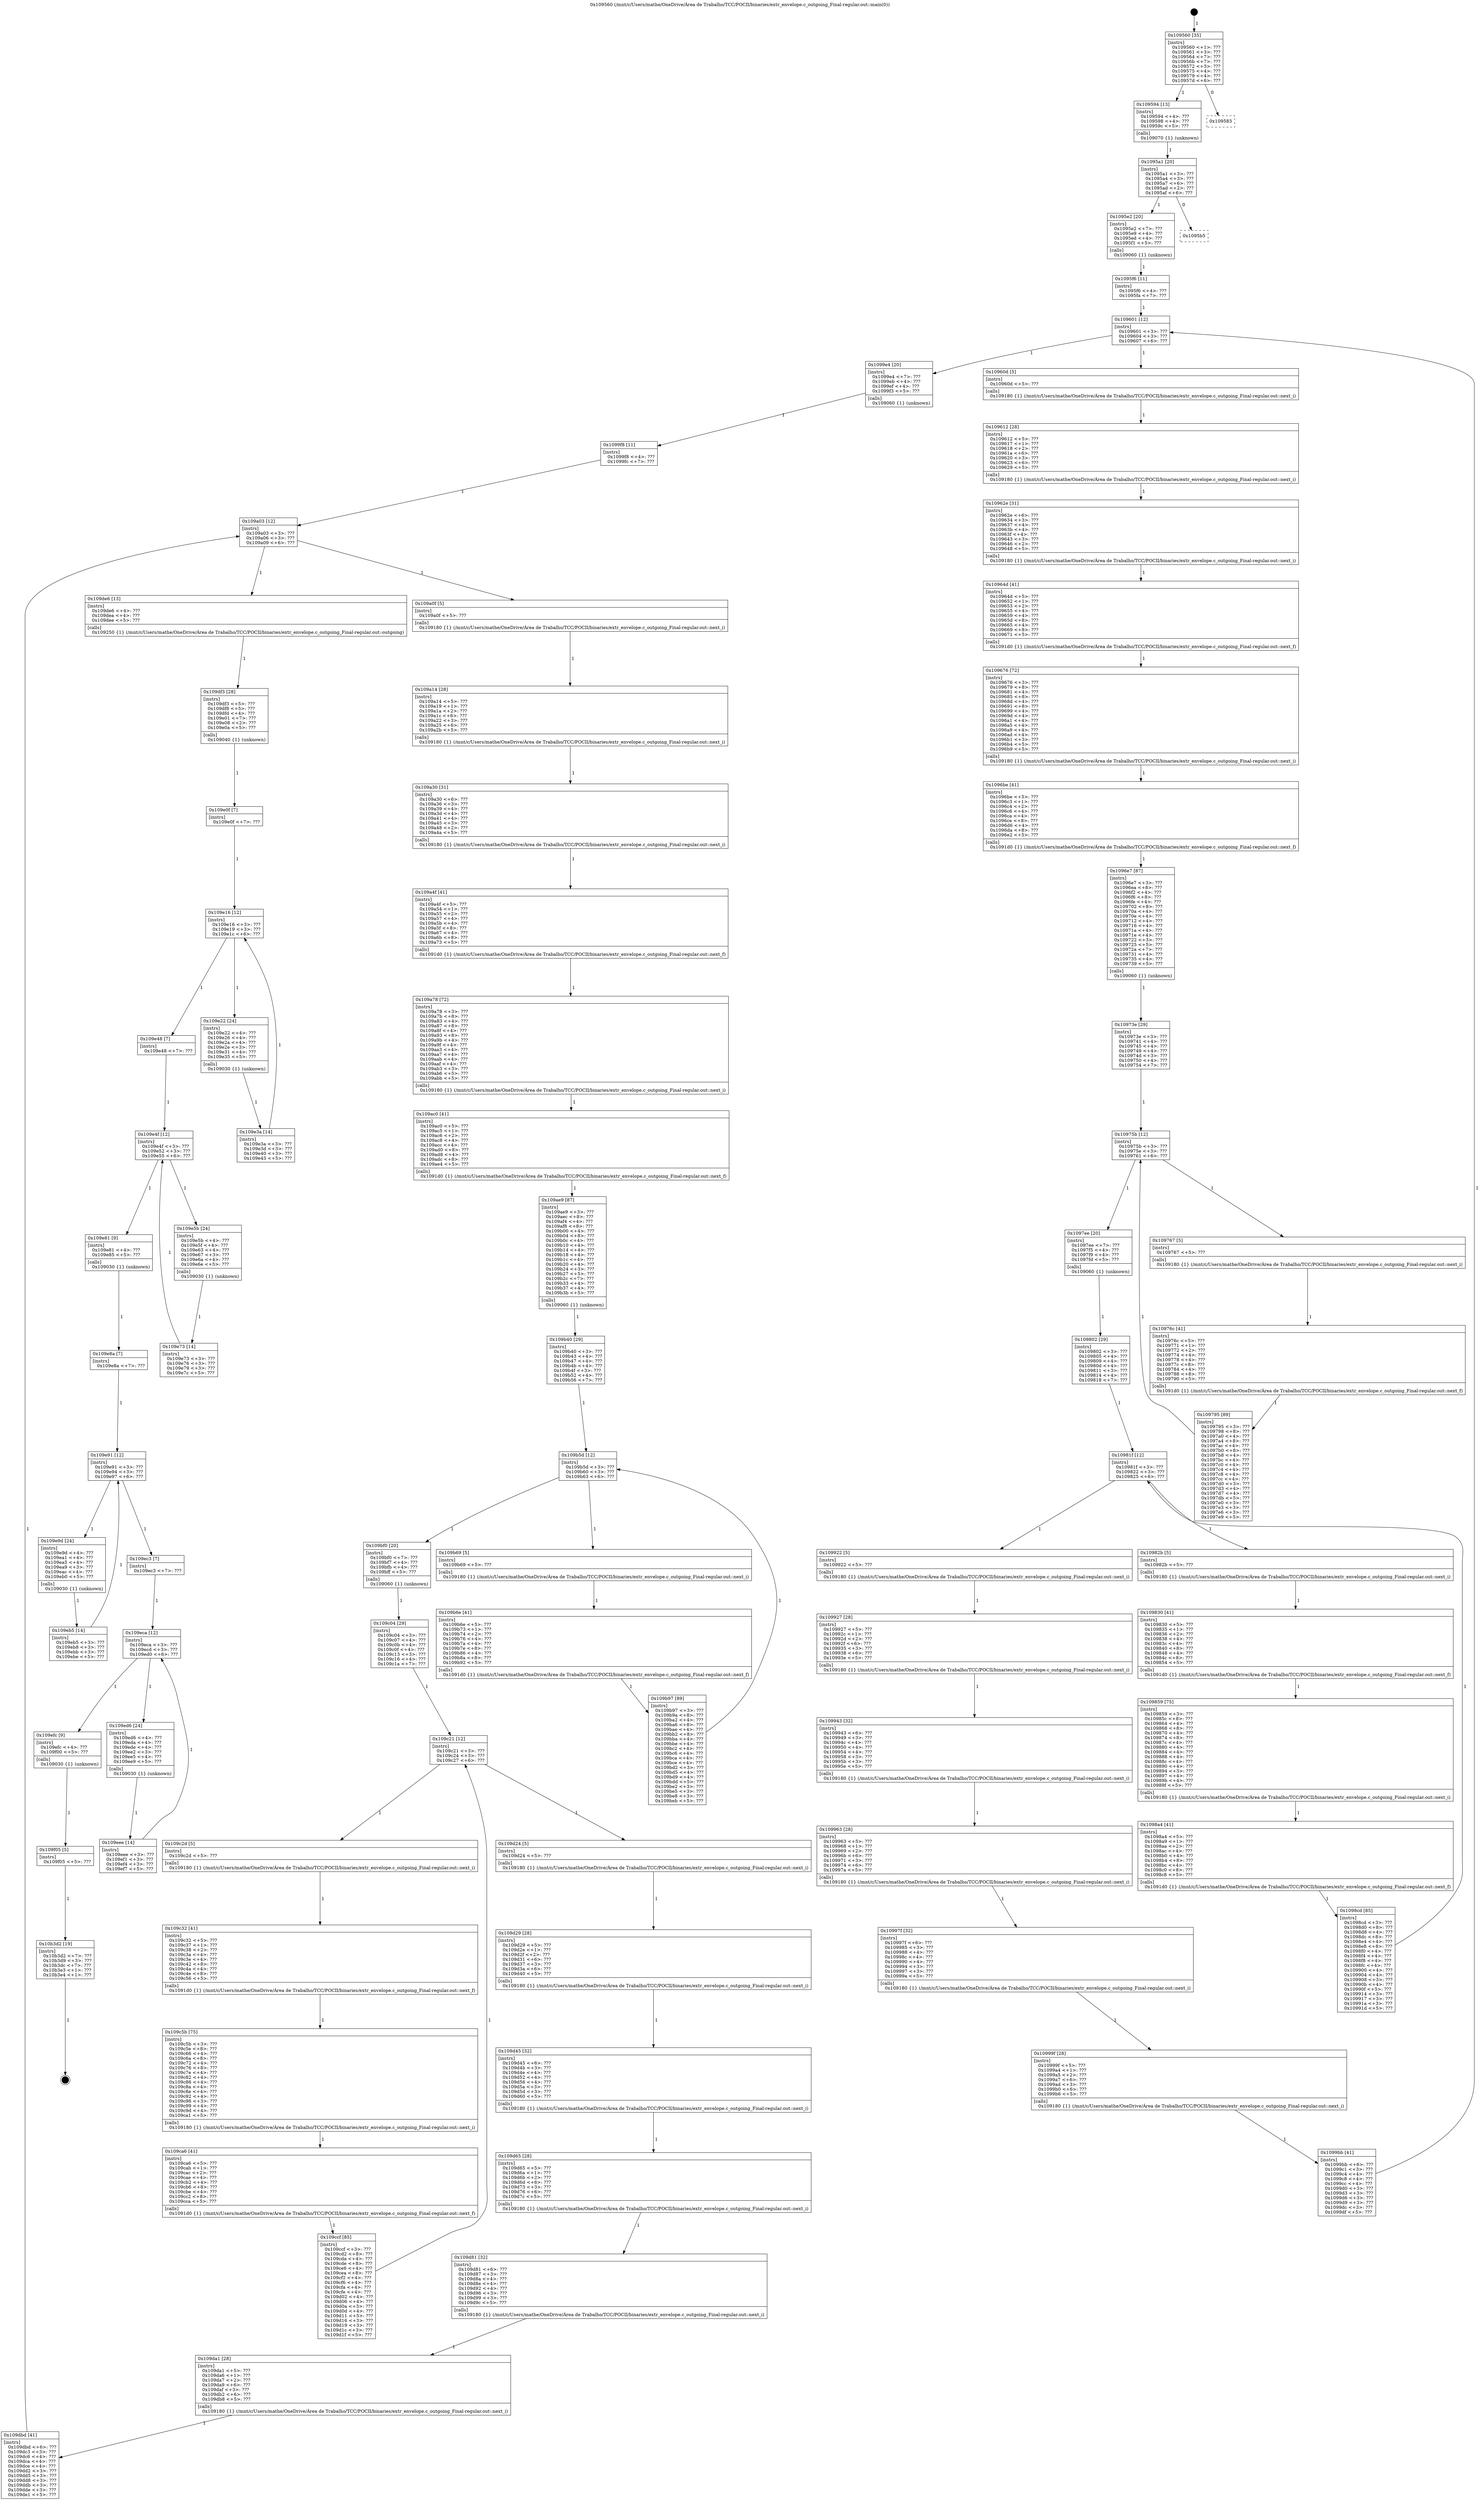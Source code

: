 digraph "0x109560" {
  label = "0x109560 (/mnt/c/Users/mathe/OneDrive/Área de Trabalho/TCC/POCII/binaries/extr_envelope.c_outgoing_Final-regular.out::main(0))"
  labelloc = "t"
  node[shape=record]

  Entry [label="",width=0.3,height=0.3,shape=circle,fillcolor=black,style=filled]
  "0x109560" [label="{
     0x109560 [35]\l
     | [instrs]\l
     &nbsp;&nbsp;0x109560 \<+1\>: ???\l
     &nbsp;&nbsp;0x109561 \<+3\>: ???\l
     &nbsp;&nbsp;0x109564 \<+7\>: ???\l
     &nbsp;&nbsp;0x10956b \<+7\>: ???\l
     &nbsp;&nbsp;0x109572 \<+3\>: ???\l
     &nbsp;&nbsp;0x109575 \<+4\>: ???\l
     &nbsp;&nbsp;0x109579 \<+4\>: ???\l
     &nbsp;&nbsp;0x10957d \<+6\>: ???\l
  }"]
  "0x109594" [label="{
     0x109594 [13]\l
     | [instrs]\l
     &nbsp;&nbsp;0x109594 \<+4\>: ???\l
     &nbsp;&nbsp;0x109598 \<+4\>: ???\l
     &nbsp;&nbsp;0x10959c \<+5\>: ???\l
     | [calls]\l
     &nbsp;&nbsp;0x109070 \{1\} (unknown)\l
  }"]
  "0x109583" [label="{
     0x109583\l
  }", style=dashed]
  "0x1095a1" [label="{
     0x1095a1 [20]\l
     | [instrs]\l
     &nbsp;&nbsp;0x1095a1 \<+3\>: ???\l
     &nbsp;&nbsp;0x1095a4 \<+3\>: ???\l
     &nbsp;&nbsp;0x1095a7 \<+6\>: ???\l
     &nbsp;&nbsp;0x1095ad \<+2\>: ???\l
     &nbsp;&nbsp;0x1095af \<+6\>: ???\l
  }"]
  "0x1095e2" [label="{
     0x1095e2 [20]\l
     | [instrs]\l
     &nbsp;&nbsp;0x1095e2 \<+7\>: ???\l
     &nbsp;&nbsp;0x1095e9 \<+4\>: ???\l
     &nbsp;&nbsp;0x1095ed \<+4\>: ???\l
     &nbsp;&nbsp;0x1095f1 \<+5\>: ???\l
     | [calls]\l
     &nbsp;&nbsp;0x109060 \{1\} (unknown)\l
  }"]
  "0x1095b5" [label="{
     0x1095b5\l
  }", style=dashed]
  "0x109601" [label="{
     0x109601 [12]\l
     | [instrs]\l
     &nbsp;&nbsp;0x109601 \<+3\>: ???\l
     &nbsp;&nbsp;0x109604 \<+3\>: ???\l
     &nbsp;&nbsp;0x109607 \<+6\>: ???\l
  }"]
  "0x1099e4" [label="{
     0x1099e4 [20]\l
     | [instrs]\l
     &nbsp;&nbsp;0x1099e4 \<+7\>: ???\l
     &nbsp;&nbsp;0x1099eb \<+4\>: ???\l
     &nbsp;&nbsp;0x1099ef \<+4\>: ???\l
     &nbsp;&nbsp;0x1099f3 \<+5\>: ???\l
     | [calls]\l
     &nbsp;&nbsp;0x109060 \{1\} (unknown)\l
  }"]
  "0x10960d" [label="{
     0x10960d [5]\l
     | [instrs]\l
     &nbsp;&nbsp;0x10960d \<+5\>: ???\l
     | [calls]\l
     &nbsp;&nbsp;0x109180 \{1\} (/mnt/c/Users/mathe/OneDrive/Área de Trabalho/TCC/POCII/binaries/extr_envelope.c_outgoing_Final-regular.out::next_i)\l
  }"]
  "0x109612" [label="{
     0x109612 [28]\l
     | [instrs]\l
     &nbsp;&nbsp;0x109612 \<+5\>: ???\l
     &nbsp;&nbsp;0x109617 \<+1\>: ???\l
     &nbsp;&nbsp;0x109618 \<+2\>: ???\l
     &nbsp;&nbsp;0x10961a \<+6\>: ???\l
     &nbsp;&nbsp;0x109620 \<+3\>: ???\l
     &nbsp;&nbsp;0x109623 \<+6\>: ???\l
     &nbsp;&nbsp;0x109629 \<+5\>: ???\l
     | [calls]\l
     &nbsp;&nbsp;0x109180 \{1\} (/mnt/c/Users/mathe/OneDrive/Área de Trabalho/TCC/POCII/binaries/extr_envelope.c_outgoing_Final-regular.out::next_i)\l
  }"]
  "0x10962e" [label="{
     0x10962e [31]\l
     | [instrs]\l
     &nbsp;&nbsp;0x10962e \<+6\>: ???\l
     &nbsp;&nbsp;0x109634 \<+3\>: ???\l
     &nbsp;&nbsp;0x109637 \<+4\>: ???\l
     &nbsp;&nbsp;0x10963b \<+4\>: ???\l
     &nbsp;&nbsp;0x10963f \<+4\>: ???\l
     &nbsp;&nbsp;0x109643 \<+3\>: ???\l
     &nbsp;&nbsp;0x109646 \<+2\>: ???\l
     &nbsp;&nbsp;0x109648 \<+5\>: ???\l
     | [calls]\l
     &nbsp;&nbsp;0x109180 \{1\} (/mnt/c/Users/mathe/OneDrive/Área de Trabalho/TCC/POCII/binaries/extr_envelope.c_outgoing_Final-regular.out::next_i)\l
  }"]
  "0x10964d" [label="{
     0x10964d [41]\l
     | [instrs]\l
     &nbsp;&nbsp;0x10964d \<+5\>: ???\l
     &nbsp;&nbsp;0x109652 \<+1\>: ???\l
     &nbsp;&nbsp;0x109653 \<+2\>: ???\l
     &nbsp;&nbsp;0x109655 \<+4\>: ???\l
     &nbsp;&nbsp;0x109659 \<+4\>: ???\l
     &nbsp;&nbsp;0x10965d \<+8\>: ???\l
     &nbsp;&nbsp;0x109665 \<+4\>: ???\l
     &nbsp;&nbsp;0x109669 \<+8\>: ???\l
     &nbsp;&nbsp;0x109671 \<+5\>: ???\l
     | [calls]\l
     &nbsp;&nbsp;0x1091d0 \{1\} (/mnt/c/Users/mathe/OneDrive/Área de Trabalho/TCC/POCII/binaries/extr_envelope.c_outgoing_Final-regular.out::next_f)\l
  }"]
  "0x109676" [label="{
     0x109676 [72]\l
     | [instrs]\l
     &nbsp;&nbsp;0x109676 \<+3\>: ???\l
     &nbsp;&nbsp;0x109679 \<+8\>: ???\l
     &nbsp;&nbsp;0x109681 \<+4\>: ???\l
     &nbsp;&nbsp;0x109685 \<+8\>: ???\l
     &nbsp;&nbsp;0x10968d \<+4\>: ???\l
     &nbsp;&nbsp;0x109691 \<+8\>: ???\l
     &nbsp;&nbsp;0x109699 \<+4\>: ???\l
     &nbsp;&nbsp;0x10969d \<+4\>: ???\l
     &nbsp;&nbsp;0x1096a1 \<+4\>: ???\l
     &nbsp;&nbsp;0x1096a5 \<+4\>: ???\l
     &nbsp;&nbsp;0x1096a9 \<+4\>: ???\l
     &nbsp;&nbsp;0x1096ad \<+4\>: ???\l
     &nbsp;&nbsp;0x1096b1 \<+3\>: ???\l
     &nbsp;&nbsp;0x1096b4 \<+5\>: ???\l
     &nbsp;&nbsp;0x1096b9 \<+5\>: ???\l
     | [calls]\l
     &nbsp;&nbsp;0x109180 \{1\} (/mnt/c/Users/mathe/OneDrive/Área de Trabalho/TCC/POCII/binaries/extr_envelope.c_outgoing_Final-regular.out::next_i)\l
  }"]
  "0x1096be" [label="{
     0x1096be [41]\l
     | [instrs]\l
     &nbsp;&nbsp;0x1096be \<+5\>: ???\l
     &nbsp;&nbsp;0x1096c3 \<+1\>: ???\l
     &nbsp;&nbsp;0x1096c4 \<+2\>: ???\l
     &nbsp;&nbsp;0x1096c6 \<+4\>: ???\l
     &nbsp;&nbsp;0x1096ca \<+4\>: ???\l
     &nbsp;&nbsp;0x1096ce \<+8\>: ???\l
     &nbsp;&nbsp;0x1096d6 \<+4\>: ???\l
     &nbsp;&nbsp;0x1096da \<+8\>: ???\l
     &nbsp;&nbsp;0x1096e2 \<+5\>: ???\l
     | [calls]\l
     &nbsp;&nbsp;0x1091d0 \{1\} (/mnt/c/Users/mathe/OneDrive/Área de Trabalho/TCC/POCII/binaries/extr_envelope.c_outgoing_Final-regular.out::next_f)\l
  }"]
  "0x1096e7" [label="{
     0x1096e7 [87]\l
     | [instrs]\l
     &nbsp;&nbsp;0x1096e7 \<+3\>: ???\l
     &nbsp;&nbsp;0x1096ea \<+8\>: ???\l
     &nbsp;&nbsp;0x1096f2 \<+4\>: ???\l
     &nbsp;&nbsp;0x1096f6 \<+8\>: ???\l
     &nbsp;&nbsp;0x1096fe \<+4\>: ???\l
     &nbsp;&nbsp;0x109702 \<+8\>: ???\l
     &nbsp;&nbsp;0x10970a \<+4\>: ???\l
     &nbsp;&nbsp;0x10970e \<+4\>: ???\l
     &nbsp;&nbsp;0x109712 \<+4\>: ???\l
     &nbsp;&nbsp;0x109716 \<+4\>: ???\l
     &nbsp;&nbsp;0x10971a \<+4\>: ???\l
     &nbsp;&nbsp;0x10971e \<+4\>: ???\l
     &nbsp;&nbsp;0x109722 \<+3\>: ???\l
     &nbsp;&nbsp;0x109725 \<+5\>: ???\l
     &nbsp;&nbsp;0x10972a \<+7\>: ???\l
     &nbsp;&nbsp;0x109731 \<+4\>: ???\l
     &nbsp;&nbsp;0x109735 \<+4\>: ???\l
     &nbsp;&nbsp;0x109739 \<+5\>: ???\l
     | [calls]\l
     &nbsp;&nbsp;0x109060 \{1\} (unknown)\l
  }"]
  "0x10975b" [label="{
     0x10975b [12]\l
     | [instrs]\l
     &nbsp;&nbsp;0x10975b \<+3\>: ???\l
     &nbsp;&nbsp;0x10975e \<+3\>: ???\l
     &nbsp;&nbsp;0x109761 \<+6\>: ???\l
  }"]
  "0x1097ee" [label="{
     0x1097ee [20]\l
     | [instrs]\l
     &nbsp;&nbsp;0x1097ee \<+7\>: ???\l
     &nbsp;&nbsp;0x1097f5 \<+4\>: ???\l
     &nbsp;&nbsp;0x1097f9 \<+4\>: ???\l
     &nbsp;&nbsp;0x1097fd \<+5\>: ???\l
     | [calls]\l
     &nbsp;&nbsp;0x109060 \{1\} (unknown)\l
  }"]
  "0x109767" [label="{
     0x109767 [5]\l
     | [instrs]\l
     &nbsp;&nbsp;0x109767 \<+5\>: ???\l
     | [calls]\l
     &nbsp;&nbsp;0x109180 \{1\} (/mnt/c/Users/mathe/OneDrive/Área de Trabalho/TCC/POCII/binaries/extr_envelope.c_outgoing_Final-regular.out::next_i)\l
  }"]
  "0x10976c" [label="{
     0x10976c [41]\l
     | [instrs]\l
     &nbsp;&nbsp;0x10976c \<+5\>: ???\l
     &nbsp;&nbsp;0x109771 \<+1\>: ???\l
     &nbsp;&nbsp;0x109772 \<+2\>: ???\l
     &nbsp;&nbsp;0x109774 \<+4\>: ???\l
     &nbsp;&nbsp;0x109778 \<+4\>: ???\l
     &nbsp;&nbsp;0x10977c \<+8\>: ???\l
     &nbsp;&nbsp;0x109784 \<+4\>: ???\l
     &nbsp;&nbsp;0x109788 \<+8\>: ???\l
     &nbsp;&nbsp;0x109790 \<+5\>: ???\l
     | [calls]\l
     &nbsp;&nbsp;0x1091d0 \{1\} (/mnt/c/Users/mathe/OneDrive/Área de Trabalho/TCC/POCII/binaries/extr_envelope.c_outgoing_Final-regular.out::next_f)\l
  }"]
  "0x109795" [label="{
     0x109795 [89]\l
     | [instrs]\l
     &nbsp;&nbsp;0x109795 \<+3\>: ???\l
     &nbsp;&nbsp;0x109798 \<+8\>: ???\l
     &nbsp;&nbsp;0x1097a0 \<+4\>: ???\l
     &nbsp;&nbsp;0x1097a4 \<+8\>: ???\l
     &nbsp;&nbsp;0x1097ac \<+4\>: ???\l
     &nbsp;&nbsp;0x1097b0 \<+8\>: ???\l
     &nbsp;&nbsp;0x1097b8 \<+4\>: ???\l
     &nbsp;&nbsp;0x1097bc \<+4\>: ???\l
     &nbsp;&nbsp;0x1097c0 \<+4\>: ???\l
     &nbsp;&nbsp;0x1097c4 \<+4\>: ???\l
     &nbsp;&nbsp;0x1097c8 \<+4\>: ???\l
     &nbsp;&nbsp;0x1097cc \<+4\>: ???\l
     &nbsp;&nbsp;0x1097d0 \<+3\>: ???\l
     &nbsp;&nbsp;0x1097d3 \<+4\>: ???\l
     &nbsp;&nbsp;0x1097d7 \<+4\>: ???\l
     &nbsp;&nbsp;0x1097db \<+5\>: ???\l
     &nbsp;&nbsp;0x1097e0 \<+3\>: ???\l
     &nbsp;&nbsp;0x1097e3 \<+3\>: ???\l
     &nbsp;&nbsp;0x1097e6 \<+3\>: ???\l
     &nbsp;&nbsp;0x1097e9 \<+5\>: ???\l
  }"]
  "0x10973e" [label="{
     0x10973e [29]\l
     | [instrs]\l
     &nbsp;&nbsp;0x10973e \<+3\>: ???\l
     &nbsp;&nbsp;0x109741 \<+4\>: ???\l
     &nbsp;&nbsp;0x109745 \<+4\>: ???\l
     &nbsp;&nbsp;0x109749 \<+4\>: ???\l
     &nbsp;&nbsp;0x10974d \<+3\>: ???\l
     &nbsp;&nbsp;0x109750 \<+4\>: ???\l
     &nbsp;&nbsp;0x109754 \<+7\>: ???\l
  }"]
  "0x10981f" [label="{
     0x10981f [12]\l
     | [instrs]\l
     &nbsp;&nbsp;0x10981f \<+3\>: ???\l
     &nbsp;&nbsp;0x109822 \<+3\>: ???\l
     &nbsp;&nbsp;0x109825 \<+6\>: ???\l
  }"]
  "0x109922" [label="{
     0x109922 [5]\l
     | [instrs]\l
     &nbsp;&nbsp;0x109922 \<+5\>: ???\l
     | [calls]\l
     &nbsp;&nbsp;0x109180 \{1\} (/mnt/c/Users/mathe/OneDrive/Área de Trabalho/TCC/POCII/binaries/extr_envelope.c_outgoing_Final-regular.out::next_i)\l
  }"]
  "0x10982b" [label="{
     0x10982b [5]\l
     | [instrs]\l
     &nbsp;&nbsp;0x10982b \<+5\>: ???\l
     | [calls]\l
     &nbsp;&nbsp;0x109180 \{1\} (/mnt/c/Users/mathe/OneDrive/Área de Trabalho/TCC/POCII/binaries/extr_envelope.c_outgoing_Final-regular.out::next_i)\l
  }"]
  "0x109830" [label="{
     0x109830 [41]\l
     | [instrs]\l
     &nbsp;&nbsp;0x109830 \<+5\>: ???\l
     &nbsp;&nbsp;0x109835 \<+1\>: ???\l
     &nbsp;&nbsp;0x109836 \<+2\>: ???\l
     &nbsp;&nbsp;0x109838 \<+4\>: ???\l
     &nbsp;&nbsp;0x10983c \<+4\>: ???\l
     &nbsp;&nbsp;0x109840 \<+8\>: ???\l
     &nbsp;&nbsp;0x109848 \<+4\>: ???\l
     &nbsp;&nbsp;0x10984c \<+8\>: ???\l
     &nbsp;&nbsp;0x109854 \<+5\>: ???\l
     | [calls]\l
     &nbsp;&nbsp;0x1091d0 \{1\} (/mnt/c/Users/mathe/OneDrive/Área de Trabalho/TCC/POCII/binaries/extr_envelope.c_outgoing_Final-regular.out::next_f)\l
  }"]
  "0x109859" [label="{
     0x109859 [75]\l
     | [instrs]\l
     &nbsp;&nbsp;0x109859 \<+3\>: ???\l
     &nbsp;&nbsp;0x10985c \<+8\>: ???\l
     &nbsp;&nbsp;0x109864 \<+4\>: ???\l
     &nbsp;&nbsp;0x109868 \<+8\>: ???\l
     &nbsp;&nbsp;0x109870 \<+4\>: ???\l
     &nbsp;&nbsp;0x109874 \<+8\>: ???\l
     &nbsp;&nbsp;0x10987c \<+4\>: ???\l
     &nbsp;&nbsp;0x109880 \<+4\>: ???\l
     &nbsp;&nbsp;0x109884 \<+4\>: ???\l
     &nbsp;&nbsp;0x109888 \<+4\>: ???\l
     &nbsp;&nbsp;0x10988c \<+4\>: ???\l
     &nbsp;&nbsp;0x109890 \<+4\>: ???\l
     &nbsp;&nbsp;0x109894 \<+3\>: ???\l
     &nbsp;&nbsp;0x109897 \<+4\>: ???\l
     &nbsp;&nbsp;0x10989b \<+4\>: ???\l
     &nbsp;&nbsp;0x10989f \<+5\>: ???\l
     | [calls]\l
     &nbsp;&nbsp;0x109180 \{1\} (/mnt/c/Users/mathe/OneDrive/Área de Trabalho/TCC/POCII/binaries/extr_envelope.c_outgoing_Final-regular.out::next_i)\l
  }"]
  "0x1098a4" [label="{
     0x1098a4 [41]\l
     | [instrs]\l
     &nbsp;&nbsp;0x1098a4 \<+5\>: ???\l
     &nbsp;&nbsp;0x1098a9 \<+1\>: ???\l
     &nbsp;&nbsp;0x1098aa \<+2\>: ???\l
     &nbsp;&nbsp;0x1098ac \<+4\>: ???\l
     &nbsp;&nbsp;0x1098b0 \<+4\>: ???\l
     &nbsp;&nbsp;0x1098b4 \<+8\>: ???\l
     &nbsp;&nbsp;0x1098bc \<+4\>: ???\l
     &nbsp;&nbsp;0x1098c0 \<+8\>: ???\l
     &nbsp;&nbsp;0x1098c8 \<+5\>: ???\l
     | [calls]\l
     &nbsp;&nbsp;0x1091d0 \{1\} (/mnt/c/Users/mathe/OneDrive/Área de Trabalho/TCC/POCII/binaries/extr_envelope.c_outgoing_Final-regular.out::next_f)\l
  }"]
  "0x1098cd" [label="{
     0x1098cd [85]\l
     | [instrs]\l
     &nbsp;&nbsp;0x1098cd \<+3\>: ???\l
     &nbsp;&nbsp;0x1098d0 \<+8\>: ???\l
     &nbsp;&nbsp;0x1098d8 \<+4\>: ???\l
     &nbsp;&nbsp;0x1098dc \<+8\>: ???\l
     &nbsp;&nbsp;0x1098e4 \<+4\>: ???\l
     &nbsp;&nbsp;0x1098e8 \<+8\>: ???\l
     &nbsp;&nbsp;0x1098f0 \<+4\>: ???\l
     &nbsp;&nbsp;0x1098f4 \<+4\>: ???\l
     &nbsp;&nbsp;0x1098f8 \<+4\>: ???\l
     &nbsp;&nbsp;0x1098fc \<+4\>: ???\l
     &nbsp;&nbsp;0x109900 \<+4\>: ???\l
     &nbsp;&nbsp;0x109904 \<+4\>: ???\l
     &nbsp;&nbsp;0x109908 \<+3\>: ???\l
     &nbsp;&nbsp;0x10990b \<+4\>: ???\l
     &nbsp;&nbsp;0x10990f \<+5\>: ???\l
     &nbsp;&nbsp;0x109914 \<+3\>: ???\l
     &nbsp;&nbsp;0x109917 \<+3\>: ???\l
     &nbsp;&nbsp;0x10991a \<+3\>: ???\l
     &nbsp;&nbsp;0x10991d \<+5\>: ???\l
  }"]
  "0x109802" [label="{
     0x109802 [29]\l
     | [instrs]\l
     &nbsp;&nbsp;0x109802 \<+3\>: ???\l
     &nbsp;&nbsp;0x109805 \<+4\>: ???\l
     &nbsp;&nbsp;0x109809 \<+4\>: ???\l
     &nbsp;&nbsp;0x10980d \<+4\>: ???\l
     &nbsp;&nbsp;0x109811 \<+3\>: ???\l
     &nbsp;&nbsp;0x109814 \<+4\>: ???\l
     &nbsp;&nbsp;0x109818 \<+7\>: ???\l
  }"]
  "0x109927" [label="{
     0x109927 [28]\l
     | [instrs]\l
     &nbsp;&nbsp;0x109927 \<+5\>: ???\l
     &nbsp;&nbsp;0x10992c \<+1\>: ???\l
     &nbsp;&nbsp;0x10992d \<+2\>: ???\l
     &nbsp;&nbsp;0x10992f \<+6\>: ???\l
     &nbsp;&nbsp;0x109935 \<+3\>: ???\l
     &nbsp;&nbsp;0x109938 \<+6\>: ???\l
     &nbsp;&nbsp;0x10993e \<+5\>: ???\l
     | [calls]\l
     &nbsp;&nbsp;0x109180 \{1\} (/mnt/c/Users/mathe/OneDrive/Área de Trabalho/TCC/POCII/binaries/extr_envelope.c_outgoing_Final-regular.out::next_i)\l
  }"]
  "0x109943" [label="{
     0x109943 [32]\l
     | [instrs]\l
     &nbsp;&nbsp;0x109943 \<+6\>: ???\l
     &nbsp;&nbsp;0x109949 \<+3\>: ???\l
     &nbsp;&nbsp;0x10994c \<+4\>: ???\l
     &nbsp;&nbsp;0x109950 \<+4\>: ???\l
     &nbsp;&nbsp;0x109954 \<+4\>: ???\l
     &nbsp;&nbsp;0x109958 \<+3\>: ???\l
     &nbsp;&nbsp;0x10995b \<+3\>: ???\l
     &nbsp;&nbsp;0x10995e \<+5\>: ???\l
     | [calls]\l
     &nbsp;&nbsp;0x109180 \{1\} (/mnt/c/Users/mathe/OneDrive/Área de Trabalho/TCC/POCII/binaries/extr_envelope.c_outgoing_Final-regular.out::next_i)\l
  }"]
  "0x109963" [label="{
     0x109963 [28]\l
     | [instrs]\l
     &nbsp;&nbsp;0x109963 \<+5\>: ???\l
     &nbsp;&nbsp;0x109968 \<+1\>: ???\l
     &nbsp;&nbsp;0x109969 \<+2\>: ???\l
     &nbsp;&nbsp;0x10996b \<+6\>: ???\l
     &nbsp;&nbsp;0x109971 \<+3\>: ???\l
     &nbsp;&nbsp;0x109974 \<+6\>: ???\l
     &nbsp;&nbsp;0x10997a \<+5\>: ???\l
     | [calls]\l
     &nbsp;&nbsp;0x109180 \{1\} (/mnt/c/Users/mathe/OneDrive/Área de Trabalho/TCC/POCII/binaries/extr_envelope.c_outgoing_Final-regular.out::next_i)\l
  }"]
  "0x10997f" [label="{
     0x10997f [32]\l
     | [instrs]\l
     &nbsp;&nbsp;0x10997f \<+6\>: ???\l
     &nbsp;&nbsp;0x109985 \<+3\>: ???\l
     &nbsp;&nbsp;0x109988 \<+4\>: ???\l
     &nbsp;&nbsp;0x10998c \<+4\>: ???\l
     &nbsp;&nbsp;0x109990 \<+4\>: ???\l
     &nbsp;&nbsp;0x109994 \<+3\>: ???\l
     &nbsp;&nbsp;0x109997 \<+3\>: ???\l
     &nbsp;&nbsp;0x10999a \<+5\>: ???\l
     | [calls]\l
     &nbsp;&nbsp;0x109180 \{1\} (/mnt/c/Users/mathe/OneDrive/Área de Trabalho/TCC/POCII/binaries/extr_envelope.c_outgoing_Final-regular.out::next_i)\l
  }"]
  "0x10999f" [label="{
     0x10999f [28]\l
     | [instrs]\l
     &nbsp;&nbsp;0x10999f \<+5\>: ???\l
     &nbsp;&nbsp;0x1099a4 \<+1\>: ???\l
     &nbsp;&nbsp;0x1099a5 \<+2\>: ???\l
     &nbsp;&nbsp;0x1099a7 \<+6\>: ???\l
     &nbsp;&nbsp;0x1099ad \<+3\>: ???\l
     &nbsp;&nbsp;0x1099b0 \<+6\>: ???\l
     &nbsp;&nbsp;0x1099b6 \<+5\>: ???\l
     | [calls]\l
     &nbsp;&nbsp;0x109180 \{1\} (/mnt/c/Users/mathe/OneDrive/Área de Trabalho/TCC/POCII/binaries/extr_envelope.c_outgoing_Final-regular.out::next_i)\l
  }"]
  "0x1099bb" [label="{
     0x1099bb [41]\l
     | [instrs]\l
     &nbsp;&nbsp;0x1099bb \<+6\>: ???\l
     &nbsp;&nbsp;0x1099c1 \<+3\>: ???\l
     &nbsp;&nbsp;0x1099c4 \<+4\>: ???\l
     &nbsp;&nbsp;0x1099c8 \<+4\>: ???\l
     &nbsp;&nbsp;0x1099cc \<+4\>: ???\l
     &nbsp;&nbsp;0x1099d0 \<+3\>: ???\l
     &nbsp;&nbsp;0x1099d3 \<+3\>: ???\l
     &nbsp;&nbsp;0x1099d6 \<+3\>: ???\l
     &nbsp;&nbsp;0x1099d9 \<+3\>: ???\l
     &nbsp;&nbsp;0x1099dc \<+3\>: ???\l
     &nbsp;&nbsp;0x1099df \<+5\>: ???\l
  }"]
  "0x1095f6" [label="{
     0x1095f6 [11]\l
     | [instrs]\l
     &nbsp;&nbsp;0x1095f6 \<+4\>: ???\l
     &nbsp;&nbsp;0x1095fa \<+7\>: ???\l
  }"]
  "0x109a03" [label="{
     0x109a03 [12]\l
     | [instrs]\l
     &nbsp;&nbsp;0x109a03 \<+3\>: ???\l
     &nbsp;&nbsp;0x109a06 \<+3\>: ???\l
     &nbsp;&nbsp;0x109a09 \<+6\>: ???\l
  }"]
  "0x109de6" [label="{
     0x109de6 [13]\l
     | [instrs]\l
     &nbsp;&nbsp;0x109de6 \<+4\>: ???\l
     &nbsp;&nbsp;0x109dea \<+4\>: ???\l
     &nbsp;&nbsp;0x109dee \<+5\>: ???\l
     | [calls]\l
     &nbsp;&nbsp;0x109250 \{1\} (/mnt/c/Users/mathe/OneDrive/Área de Trabalho/TCC/POCII/binaries/extr_envelope.c_outgoing_Final-regular.out::outgoing)\l
  }"]
  "0x109a0f" [label="{
     0x109a0f [5]\l
     | [instrs]\l
     &nbsp;&nbsp;0x109a0f \<+5\>: ???\l
     | [calls]\l
     &nbsp;&nbsp;0x109180 \{1\} (/mnt/c/Users/mathe/OneDrive/Área de Trabalho/TCC/POCII/binaries/extr_envelope.c_outgoing_Final-regular.out::next_i)\l
  }"]
  "0x109a14" [label="{
     0x109a14 [28]\l
     | [instrs]\l
     &nbsp;&nbsp;0x109a14 \<+5\>: ???\l
     &nbsp;&nbsp;0x109a19 \<+1\>: ???\l
     &nbsp;&nbsp;0x109a1a \<+2\>: ???\l
     &nbsp;&nbsp;0x109a1c \<+6\>: ???\l
     &nbsp;&nbsp;0x109a22 \<+3\>: ???\l
     &nbsp;&nbsp;0x109a25 \<+6\>: ???\l
     &nbsp;&nbsp;0x109a2b \<+5\>: ???\l
     | [calls]\l
     &nbsp;&nbsp;0x109180 \{1\} (/mnt/c/Users/mathe/OneDrive/Área de Trabalho/TCC/POCII/binaries/extr_envelope.c_outgoing_Final-regular.out::next_i)\l
  }"]
  "0x109a30" [label="{
     0x109a30 [31]\l
     | [instrs]\l
     &nbsp;&nbsp;0x109a30 \<+6\>: ???\l
     &nbsp;&nbsp;0x109a36 \<+3\>: ???\l
     &nbsp;&nbsp;0x109a39 \<+4\>: ???\l
     &nbsp;&nbsp;0x109a3d \<+4\>: ???\l
     &nbsp;&nbsp;0x109a41 \<+4\>: ???\l
     &nbsp;&nbsp;0x109a45 \<+3\>: ???\l
     &nbsp;&nbsp;0x109a48 \<+2\>: ???\l
     &nbsp;&nbsp;0x109a4a \<+5\>: ???\l
     | [calls]\l
     &nbsp;&nbsp;0x109180 \{1\} (/mnt/c/Users/mathe/OneDrive/Área de Trabalho/TCC/POCII/binaries/extr_envelope.c_outgoing_Final-regular.out::next_i)\l
  }"]
  "0x109a4f" [label="{
     0x109a4f [41]\l
     | [instrs]\l
     &nbsp;&nbsp;0x109a4f \<+5\>: ???\l
     &nbsp;&nbsp;0x109a54 \<+1\>: ???\l
     &nbsp;&nbsp;0x109a55 \<+2\>: ???\l
     &nbsp;&nbsp;0x109a57 \<+4\>: ???\l
     &nbsp;&nbsp;0x109a5b \<+4\>: ???\l
     &nbsp;&nbsp;0x109a5f \<+8\>: ???\l
     &nbsp;&nbsp;0x109a67 \<+4\>: ???\l
     &nbsp;&nbsp;0x109a6b \<+8\>: ???\l
     &nbsp;&nbsp;0x109a73 \<+5\>: ???\l
     | [calls]\l
     &nbsp;&nbsp;0x1091d0 \{1\} (/mnt/c/Users/mathe/OneDrive/Área de Trabalho/TCC/POCII/binaries/extr_envelope.c_outgoing_Final-regular.out::next_f)\l
  }"]
  "0x109a78" [label="{
     0x109a78 [72]\l
     | [instrs]\l
     &nbsp;&nbsp;0x109a78 \<+3\>: ???\l
     &nbsp;&nbsp;0x109a7b \<+8\>: ???\l
     &nbsp;&nbsp;0x109a83 \<+4\>: ???\l
     &nbsp;&nbsp;0x109a87 \<+8\>: ???\l
     &nbsp;&nbsp;0x109a8f \<+4\>: ???\l
     &nbsp;&nbsp;0x109a93 \<+8\>: ???\l
     &nbsp;&nbsp;0x109a9b \<+4\>: ???\l
     &nbsp;&nbsp;0x109a9f \<+4\>: ???\l
     &nbsp;&nbsp;0x109aa3 \<+4\>: ???\l
     &nbsp;&nbsp;0x109aa7 \<+4\>: ???\l
     &nbsp;&nbsp;0x109aab \<+4\>: ???\l
     &nbsp;&nbsp;0x109aaf \<+4\>: ???\l
     &nbsp;&nbsp;0x109ab3 \<+3\>: ???\l
     &nbsp;&nbsp;0x109ab6 \<+5\>: ???\l
     &nbsp;&nbsp;0x109abb \<+5\>: ???\l
     | [calls]\l
     &nbsp;&nbsp;0x109180 \{1\} (/mnt/c/Users/mathe/OneDrive/Área de Trabalho/TCC/POCII/binaries/extr_envelope.c_outgoing_Final-regular.out::next_i)\l
  }"]
  "0x109ac0" [label="{
     0x109ac0 [41]\l
     | [instrs]\l
     &nbsp;&nbsp;0x109ac0 \<+5\>: ???\l
     &nbsp;&nbsp;0x109ac5 \<+1\>: ???\l
     &nbsp;&nbsp;0x109ac6 \<+2\>: ???\l
     &nbsp;&nbsp;0x109ac8 \<+4\>: ???\l
     &nbsp;&nbsp;0x109acc \<+4\>: ???\l
     &nbsp;&nbsp;0x109ad0 \<+8\>: ???\l
     &nbsp;&nbsp;0x109ad8 \<+4\>: ???\l
     &nbsp;&nbsp;0x109adc \<+8\>: ???\l
     &nbsp;&nbsp;0x109ae4 \<+5\>: ???\l
     | [calls]\l
     &nbsp;&nbsp;0x1091d0 \{1\} (/mnt/c/Users/mathe/OneDrive/Área de Trabalho/TCC/POCII/binaries/extr_envelope.c_outgoing_Final-regular.out::next_f)\l
  }"]
  "0x109ae9" [label="{
     0x109ae9 [87]\l
     | [instrs]\l
     &nbsp;&nbsp;0x109ae9 \<+3\>: ???\l
     &nbsp;&nbsp;0x109aec \<+8\>: ???\l
     &nbsp;&nbsp;0x109af4 \<+4\>: ???\l
     &nbsp;&nbsp;0x109af8 \<+8\>: ???\l
     &nbsp;&nbsp;0x109b00 \<+4\>: ???\l
     &nbsp;&nbsp;0x109b04 \<+8\>: ???\l
     &nbsp;&nbsp;0x109b0c \<+4\>: ???\l
     &nbsp;&nbsp;0x109b10 \<+4\>: ???\l
     &nbsp;&nbsp;0x109b14 \<+4\>: ???\l
     &nbsp;&nbsp;0x109b18 \<+4\>: ???\l
     &nbsp;&nbsp;0x109b1c \<+4\>: ???\l
     &nbsp;&nbsp;0x109b20 \<+4\>: ???\l
     &nbsp;&nbsp;0x109b24 \<+3\>: ???\l
     &nbsp;&nbsp;0x109b27 \<+5\>: ???\l
     &nbsp;&nbsp;0x109b2c \<+7\>: ???\l
     &nbsp;&nbsp;0x109b33 \<+4\>: ???\l
     &nbsp;&nbsp;0x109b37 \<+4\>: ???\l
     &nbsp;&nbsp;0x109b3b \<+5\>: ???\l
     | [calls]\l
     &nbsp;&nbsp;0x109060 \{1\} (unknown)\l
  }"]
  "0x109b5d" [label="{
     0x109b5d [12]\l
     | [instrs]\l
     &nbsp;&nbsp;0x109b5d \<+3\>: ???\l
     &nbsp;&nbsp;0x109b60 \<+3\>: ???\l
     &nbsp;&nbsp;0x109b63 \<+6\>: ???\l
  }"]
  "0x109bf0" [label="{
     0x109bf0 [20]\l
     | [instrs]\l
     &nbsp;&nbsp;0x109bf0 \<+7\>: ???\l
     &nbsp;&nbsp;0x109bf7 \<+4\>: ???\l
     &nbsp;&nbsp;0x109bfb \<+4\>: ???\l
     &nbsp;&nbsp;0x109bff \<+5\>: ???\l
     | [calls]\l
     &nbsp;&nbsp;0x109060 \{1\} (unknown)\l
  }"]
  "0x109b69" [label="{
     0x109b69 [5]\l
     | [instrs]\l
     &nbsp;&nbsp;0x109b69 \<+5\>: ???\l
     | [calls]\l
     &nbsp;&nbsp;0x109180 \{1\} (/mnt/c/Users/mathe/OneDrive/Área de Trabalho/TCC/POCII/binaries/extr_envelope.c_outgoing_Final-regular.out::next_i)\l
  }"]
  "0x109b6e" [label="{
     0x109b6e [41]\l
     | [instrs]\l
     &nbsp;&nbsp;0x109b6e \<+5\>: ???\l
     &nbsp;&nbsp;0x109b73 \<+1\>: ???\l
     &nbsp;&nbsp;0x109b74 \<+2\>: ???\l
     &nbsp;&nbsp;0x109b76 \<+4\>: ???\l
     &nbsp;&nbsp;0x109b7a \<+4\>: ???\l
     &nbsp;&nbsp;0x109b7e \<+8\>: ???\l
     &nbsp;&nbsp;0x109b86 \<+4\>: ???\l
     &nbsp;&nbsp;0x109b8a \<+8\>: ???\l
     &nbsp;&nbsp;0x109b92 \<+5\>: ???\l
     | [calls]\l
     &nbsp;&nbsp;0x1091d0 \{1\} (/mnt/c/Users/mathe/OneDrive/Área de Trabalho/TCC/POCII/binaries/extr_envelope.c_outgoing_Final-regular.out::next_f)\l
  }"]
  "0x109b97" [label="{
     0x109b97 [89]\l
     | [instrs]\l
     &nbsp;&nbsp;0x109b97 \<+3\>: ???\l
     &nbsp;&nbsp;0x109b9a \<+8\>: ???\l
     &nbsp;&nbsp;0x109ba2 \<+4\>: ???\l
     &nbsp;&nbsp;0x109ba6 \<+8\>: ???\l
     &nbsp;&nbsp;0x109bae \<+4\>: ???\l
     &nbsp;&nbsp;0x109bb2 \<+8\>: ???\l
     &nbsp;&nbsp;0x109bba \<+4\>: ???\l
     &nbsp;&nbsp;0x109bbe \<+4\>: ???\l
     &nbsp;&nbsp;0x109bc2 \<+4\>: ???\l
     &nbsp;&nbsp;0x109bc6 \<+4\>: ???\l
     &nbsp;&nbsp;0x109bca \<+4\>: ???\l
     &nbsp;&nbsp;0x109bce \<+4\>: ???\l
     &nbsp;&nbsp;0x109bd2 \<+3\>: ???\l
     &nbsp;&nbsp;0x109bd5 \<+4\>: ???\l
     &nbsp;&nbsp;0x109bd9 \<+4\>: ???\l
     &nbsp;&nbsp;0x109bdd \<+5\>: ???\l
     &nbsp;&nbsp;0x109be2 \<+3\>: ???\l
     &nbsp;&nbsp;0x109be5 \<+3\>: ???\l
     &nbsp;&nbsp;0x109be8 \<+3\>: ???\l
     &nbsp;&nbsp;0x109beb \<+5\>: ???\l
  }"]
  "0x109b40" [label="{
     0x109b40 [29]\l
     | [instrs]\l
     &nbsp;&nbsp;0x109b40 \<+3\>: ???\l
     &nbsp;&nbsp;0x109b43 \<+4\>: ???\l
     &nbsp;&nbsp;0x109b47 \<+4\>: ???\l
     &nbsp;&nbsp;0x109b4b \<+4\>: ???\l
     &nbsp;&nbsp;0x109b4f \<+3\>: ???\l
     &nbsp;&nbsp;0x109b52 \<+4\>: ???\l
     &nbsp;&nbsp;0x109b56 \<+7\>: ???\l
  }"]
  "0x109c21" [label="{
     0x109c21 [12]\l
     | [instrs]\l
     &nbsp;&nbsp;0x109c21 \<+3\>: ???\l
     &nbsp;&nbsp;0x109c24 \<+3\>: ???\l
     &nbsp;&nbsp;0x109c27 \<+6\>: ???\l
  }"]
  "0x109d24" [label="{
     0x109d24 [5]\l
     | [instrs]\l
     &nbsp;&nbsp;0x109d24 \<+5\>: ???\l
     | [calls]\l
     &nbsp;&nbsp;0x109180 \{1\} (/mnt/c/Users/mathe/OneDrive/Área de Trabalho/TCC/POCII/binaries/extr_envelope.c_outgoing_Final-regular.out::next_i)\l
  }"]
  "0x109c2d" [label="{
     0x109c2d [5]\l
     | [instrs]\l
     &nbsp;&nbsp;0x109c2d \<+5\>: ???\l
     | [calls]\l
     &nbsp;&nbsp;0x109180 \{1\} (/mnt/c/Users/mathe/OneDrive/Área de Trabalho/TCC/POCII/binaries/extr_envelope.c_outgoing_Final-regular.out::next_i)\l
  }"]
  "0x109c32" [label="{
     0x109c32 [41]\l
     | [instrs]\l
     &nbsp;&nbsp;0x109c32 \<+5\>: ???\l
     &nbsp;&nbsp;0x109c37 \<+1\>: ???\l
     &nbsp;&nbsp;0x109c38 \<+2\>: ???\l
     &nbsp;&nbsp;0x109c3a \<+4\>: ???\l
     &nbsp;&nbsp;0x109c3e \<+4\>: ???\l
     &nbsp;&nbsp;0x109c42 \<+8\>: ???\l
     &nbsp;&nbsp;0x109c4a \<+4\>: ???\l
     &nbsp;&nbsp;0x109c4e \<+8\>: ???\l
     &nbsp;&nbsp;0x109c56 \<+5\>: ???\l
     | [calls]\l
     &nbsp;&nbsp;0x1091d0 \{1\} (/mnt/c/Users/mathe/OneDrive/Área de Trabalho/TCC/POCII/binaries/extr_envelope.c_outgoing_Final-regular.out::next_f)\l
  }"]
  "0x109c5b" [label="{
     0x109c5b [75]\l
     | [instrs]\l
     &nbsp;&nbsp;0x109c5b \<+3\>: ???\l
     &nbsp;&nbsp;0x109c5e \<+8\>: ???\l
     &nbsp;&nbsp;0x109c66 \<+4\>: ???\l
     &nbsp;&nbsp;0x109c6a \<+8\>: ???\l
     &nbsp;&nbsp;0x109c72 \<+4\>: ???\l
     &nbsp;&nbsp;0x109c76 \<+8\>: ???\l
     &nbsp;&nbsp;0x109c7e \<+4\>: ???\l
     &nbsp;&nbsp;0x109c82 \<+4\>: ???\l
     &nbsp;&nbsp;0x109c86 \<+4\>: ???\l
     &nbsp;&nbsp;0x109c8a \<+4\>: ???\l
     &nbsp;&nbsp;0x109c8e \<+4\>: ???\l
     &nbsp;&nbsp;0x109c92 \<+4\>: ???\l
     &nbsp;&nbsp;0x109c96 \<+3\>: ???\l
     &nbsp;&nbsp;0x109c99 \<+4\>: ???\l
     &nbsp;&nbsp;0x109c9d \<+4\>: ???\l
     &nbsp;&nbsp;0x109ca1 \<+5\>: ???\l
     | [calls]\l
     &nbsp;&nbsp;0x109180 \{1\} (/mnt/c/Users/mathe/OneDrive/Área de Trabalho/TCC/POCII/binaries/extr_envelope.c_outgoing_Final-regular.out::next_i)\l
  }"]
  "0x109ca6" [label="{
     0x109ca6 [41]\l
     | [instrs]\l
     &nbsp;&nbsp;0x109ca6 \<+5\>: ???\l
     &nbsp;&nbsp;0x109cab \<+1\>: ???\l
     &nbsp;&nbsp;0x109cac \<+2\>: ???\l
     &nbsp;&nbsp;0x109cae \<+4\>: ???\l
     &nbsp;&nbsp;0x109cb2 \<+4\>: ???\l
     &nbsp;&nbsp;0x109cb6 \<+8\>: ???\l
     &nbsp;&nbsp;0x109cbe \<+4\>: ???\l
     &nbsp;&nbsp;0x109cc2 \<+8\>: ???\l
     &nbsp;&nbsp;0x109cca \<+5\>: ???\l
     | [calls]\l
     &nbsp;&nbsp;0x1091d0 \{1\} (/mnt/c/Users/mathe/OneDrive/Área de Trabalho/TCC/POCII/binaries/extr_envelope.c_outgoing_Final-regular.out::next_f)\l
  }"]
  "0x109ccf" [label="{
     0x109ccf [85]\l
     | [instrs]\l
     &nbsp;&nbsp;0x109ccf \<+3\>: ???\l
     &nbsp;&nbsp;0x109cd2 \<+8\>: ???\l
     &nbsp;&nbsp;0x109cda \<+4\>: ???\l
     &nbsp;&nbsp;0x109cde \<+8\>: ???\l
     &nbsp;&nbsp;0x109ce6 \<+4\>: ???\l
     &nbsp;&nbsp;0x109cea \<+8\>: ???\l
     &nbsp;&nbsp;0x109cf2 \<+4\>: ???\l
     &nbsp;&nbsp;0x109cf6 \<+4\>: ???\l
     &nbsp;&nbsp;0x109cfa \<+4\>: ???\l
     &nbsp;&nbsp;0x109cfe \<+4\>: ???\l
     &nbsp;&nbsp;0x109d02 \<+4\>: ???\l
     &nbsp;&nbsp;0x109d06 \<+4\>: ???\l
     &nbsp;&nbsp;0x109d0a \<+3\>: ???\l
     &nbsp;&nbsp;0x109d0d \<+4\>: ???\l
     &nbsp;&nbsp;0x109d11 \<+5\>: ???\l
     &nbsp;&nbsp;0x109d16 \<+3\>: ???\l
     &nbsp;&nbsp;0x109d19 \<+3\>: ???\l
     &nbsp;&nbsp;0x109d1c \<+3\>: ???\l
     &nbsp;&nbsp;0x109d1f \<+5\>: ???\l
  }"]
  "0x109c04" [label="{
     0x109c04 [29]\l
     | [instrs]\l
     &nbsp;&nbsp;0x109c04 \<+3\>: ???\l
     &nbsp;&nbsp;0x109c07 \<+4\>: ???\l
     &nbsp;&nbsp;0x109c0b \<+4\>: ???\l
     &nbsp;&nbsp;0x109c0f \<+4\>: ???\l
     &nbsp;&nbsp;0x109c13 \<+3\>: ???\l
     &nbsp;&nbsp;0x109c16 \<+4\>: ???\l
     &nbsp;&nbsp;0x109c1a \<+7\>: ???\l
  }"]
  "0x109d29" [label="{
     0x109d29 [28]\l
     | [instrs]\l
     &nbsp;&nbsp;0x109d29 \<+5\>: ???\l
     &nbsp;&nbsp;0x109d2e \<+1\>: ???\l
     &nbsp;&nbsp;0x109d2f \<+2\>: ???\l
     &nbsp;&nbsp;0x109d31 \<+6\>: ???\l
     &nbsp;&nbsp;0x109d37 \<+3\>: ???\l
     &nbsp;&nbsp;0x109d3a \<+6\>: ???\l
     &nbsp;&nbsp;0x109d40 \<+5\>: ???\l
     | [calls]\l
     &nbsp;&nbsp;0x109180 \{1\} (/mnt/c/Users/mathe/OneDrive/Área de Trabalho/TCC/POCII/binaries/extr_envelope.c_outgoing_Final-regular.out::next_i)\l
  }"]
  "0x109d45" [label="{
     0x109d45 [32]\l
     | [instrs]\l
     &nbsp;&nbsp;0x109d45 \<+6\>: ???\l
     &nbsp;&nbsp;0x109d4b \<+3\>: ???\l
     &nbsp;&nbsp;0x109d4e \<+4\>: ???\l
     &nbsp;&nbsp;0x109d52 \<+4\>: ???\l
     &nbsp;&nbsp;0x109d56 \<+4\>: ???\l
     &nbsp;&nbsp;0x109d5a \<+3\>: ???\l
     &nbsp;&nbsp;0x109d5d \<+3\>: ???\l
     &nbsp;&nbsp;0x109d60 \<+5\>: ???\l
     | [calls]\l
     &nbsp;&nbsp;0x109180 \{1\} (/mnt/c/Users/mathe/OneDrive/Área de Trabalho/TCC/POCII/binaries/extr_envelope.c_outgoing_Final-regular.out::next_i)\l
  }"]
  "0x109d65" [label="{
     0x109d65 [28]\l
     | [instrs]\l
     &nbsp;&nbsp;0x109d65 \<+5\>: ???\l
     &nbsp;&nbsp;0x109d6a \<+1\>: ???\l
     &nbsp;&nbsp;0x109d6b \<+2\>: ???\l
     &nbsp;&nbsp;0x109d6d \<+6\>: ???\l
     &nbsp;&nbsp;0x109d73 \<+3\>: ???\l
     &nbsp;&nbsp;0x109d76 \<+6\>: ???\l
     &nbsp;&nbsp;0x109d7c \<+5\>: ???\l
     | [calls]\l
     &nbsp;&nbsp;0x109180 \{1\} (/mnt/c/Users/mathe/OneDrive/Área de Trabalho/TCC/POCII/binaries/extr_envelope.c_outgoing_Final-regular.out::next_i)\l
  }"]
  "0x109d81" [label="{
     0x109d81 [32]\l
     | [instrs]\l
     &nbsp;&nbsp;0x109d81 \<+6\>: ???\l
     &nbsp;&nbsp;0x109d87 \<+3\>: ???\l
     &nbsp;&nbsp;0x109d8a \<+4\>: ???\l
     &nbsp;&nbsp;0x109d8e \<+4\>: ???\l
     &nbsp;&nbsp;0x109d92 \<+4\>: ???\l
     &nbsp;&nbsp;0x109d96 \<+3\>: ???\l
     &nbsp;&nbsp;0x109d99 \<+3\>: ???\l
     &nbsp;&nbsp;0x109d9c \<+5\>: ???\l
     | [calls]\l
     &nbsp;&nbsp;0x109180 \{1\} (/mnt/c/Users/mathe/OneDrive/Área de Trabalho/TCC/POCII/binaries/extr_envelope.c_outgoing_Final-regular.out::next_i)\l
  }"]
  "0x109da1" [label="{
     0x109da1 [28]\l
     | [instrs]\l
     &nbsp;&nbsp;0x109da1 \<+5\>: ???\l
     &nbsp;&nbsp;0x109da6 \<+1\>: ???\l
     &nbsp;&nbsp;0x109da7 \<+2\>: ???\l
     &nbsp;&nbsp;0x109da9 \<+6\>: ???\l
     &nbsp;&nbsp;0x109daf \<+3\>: ???\l
     &nbsp;&nbsp;0x109db2 \<+6\>: ???\l
     &nbsp;&nbsp;0x109db8 \<+5\>: ???\l
     | [calls]\l
     &nbsp;&nbsp;0x109180 \{1\} (/mnt/c/Users/mathe/OneDrive/Área de Trabalho/TCC/POCII/binaries/extr_envelope.c_outgoing_Final-regular.out::next_i)\l
  }"]
  "0x109dbd" [label="{
     0x109dbd [41]\l
     | [instrs]\l
     &nbsp;&nbsp;0x109dbd \<+6\>: ???\l
     &nbsp;&nbsp;0x109dc3 \<+3\>: ???\l
     &nbsp;&nbsp;0x109dc6 \<+4\>: ???\l
     &nbsp;&nbsp;0x109dca \<+4\>: ???\l
     &nbsp;&nbsp;0x109dce \<+4\>: ???\l
     &nbsp;&nbsp;0x109dd2 \<+3\>: ???\l
     &nbsp;&nbsp;0x109dd5 \<+3\>: ???\l
     &nbsp;&nbsp;0x109dd8 \<+3\>: ???\l
     &nbsp;&nbsp;0x109ddb \<+3\>: ???\l
     &nbsp;&nbsp;0x109dde \<+3\>: ???\l
     &nbsp;&nbsp;0x109de1 \<+5\>: ???\l
  }"]
  "0x1099f8" [label="{
     0x1099f8 [11]\l
     | [instrs]\l
     &nbsp;&nbsp;0x1099f8 \<+4\>: ???\l
     &nbsp;&nbsp;0x1099fc \<+7\>: ???\l
  }"]
  "0x109df3" [label="{
     0x109df3 [28]\l
     | [instrs]\l
     &nbsp;&nbsp;0x109df3 \<+5\>: ???\l
     &nbsp;&nbsp;0x109df8 \<+5\>: ???\l
     &nbsp;&nbsp;0x109dfd \<+4\>: ???\l
     &nbsp;&nbsp;0x109e01 \<+7\>: ???\l
     &nbsp;&nbsp;0x109e08 \<+2\>: ???\l
     &nbsp;&nbsp;0x109e0a \<+5\>: ???\l
     | [calls]\l
     &nbsp;&nbsp;0x109040 \{1\} (unknown)\l
  }"]
  "0x109e16" [label="{
     0x109e16 [12]\l
     | [instrs]\l
     &nbsp;&nbsp;0x109e16 \<+3\>: ???\l
     &nbsp;&nbsp;0x109e19 \<+3\>: ???\l
     &nbsp;&nbsp;0x109e1c \<+6\>: ???\l
  }"]
  "0x109e4f" [label="{
     0x109e4f [12]\l
     | [instrs]\l
     &nbsp;&nbsp;0x109e4f \<+3\>: ???\l
     &nbsp;&nbsp;0x109e52 \<+3\>: ???\l
     &nbsp;&nbsp;0x109e55 \<+6\>: ???\l
  }"]
  "0x109e22" [label="{
     0x109e22 [24]\l
     | [instrs]\l
     &nbsp;&nbsp;0x109e22 \<+4\>: ???\l
     &nbsp;&nbsp;0x109e26 \<+4\>: ???\l
     &nbsp;&nbsp;0x109e2a \<+4\>: ???\l
     &nbsp;&nbsp;0x109e2e \<+3\>: ???\l
     &nbsp;&nbsp;0x109e31 \<+4\>: ???\l
     &nbsp;&nbsp;0x109e35 \<+5\>: ???\l
     | [calls]\l
     &nbsp;&nbsp;0x109030 \{1\} (unknown)\l
  }"]
  "0x109e3a" [label="{
     0x109e3a [14]\l
     | [instrs]\l
     &nbsp;&nbsp;0x109e3a \<+3\>: ???\l
     &nbsp;&nbsp;0x109e3d \<+3\>: ???\l
     &nbsp;&nbsp;0x109e40 \<+3\>: ???\l
     &nbsp;&nbsp;0x109e43 \<+5\>: ???\l
  }"]
  "0x109e0f" [label="{
     0x109e0f [7]\l
     | [instrs]\l
     &nbsp;&nbsp;0x109e0f \<+7\>: ???\l
  }"]
  "0x109e81" [label="{
     0x109e81 [9]\l
     | [instrs]\l
     &nbsp;&nbsp;0x109e81 \<+4\>: ???\l
     &nbsp;&nbsp;0x109e85 \<+5\>: ???\l
     | [calls]\l
     &nbsp;&nbsp;0x109030 \{1\} (unknown)\l
  }"]
  "0x109e5b" [label="{
     0x109e5b [24]\l
     | [instrs]\l
     &nbsp;&nbsp;0x109e5b \<+4\>: ???\l
     &nbsp;&nbsp;0x109e5f \<+4\>: ???\l
     &nbsp;&nbsp;0x109e63 \<+4\>: ???\l
     &nbsp;&nbsp;0x109e67 \<+3\>: ???\l
     &nbsp;&nbsp;0x109e6a \<+4\>: ???\l
     &nbsp;&nbsp;0x109e6e \<+5\>: ???\l
     | [calls]\l
     &nbsp;&nbsp;0x109030 \{1\} (unknown)\l
  }"]
  "0x109e73" [label="{
     0x109e73 [14]\l
     | [instrs]\l
     &nbsp;&nbsp;0x109e73 \<+3\>: ???\l
     &nbsp;&nbsp;0x109e76 \<+3\>: ???\l
     &nbsp;&nbsp;0x109e79 \<+3\>: ???\l
     &nbsp;&nbsp;0x109e7c \<+5\>: ???\l
  }"]
  "0x109e48" [label="{
     0x109e48 [7]\l
     | [instrs]\l
     &nbsp;&nbsp;0x109e48 \<+7\>: ???\l
  }"]
  "0x109e91" [label="{
     0x109e91 [12]\l
     | [instrs]\l
     &nbsp;&nbsp;0x109e91 \<+3\>: ???\l
     &nbsp;&nbsp;0x109e94 \<+3\>: ???\l
     &nbsp;&nbsp;0x109e97 \<+6\>: ???\l
  }"]
  "0x109eca" [label="{
     0x109eca [12]\l
     | [instrs]\l
     &nbsp;&nbsp;0x109eca \<+3\>: ???\l
     &nbsp;&nbsp;0x109ecd \<+3\>: ???\l
     &nbsp;&nbsp;0x109ed0 \<+6\>: ???\l
  }"]
  "0x109e9d" [label="{
     0x109e9d [24]\l
     | [instrs]\l
     &nbsp;&nbsp;0x109e9d \<+4\>: ???\l
     &nbsp;&nbsp;0x109ea1 \<+4\>: ???\l
     &nbsp;&nbsp;0x109ea5 \<+4\>: ???\l
     &nbsp;&nbsp;0x109ea9 \<+3\>: ???\l
     &nbsp;&nbsp;0x109eac \<+4\>: ???\l
     &nbsp;&nbsp;0x109eb0 \<+5\>: ???\l
     | [calls]\l
     &nbsp;&nbsp;0x109030 \{1\} (unknown)\l
  }"]
  "0x109eb5" [label="{
     0x109eb5 [14]\l
     | [instrs]\l
     &nbsp;&nbsp;0x109eb5 \<+3\>: ???\l
     &nbsp;&nbsp;0x109eb8 \<+3\>: ???\l
     &nbsp;&nbsp;0x109ebb \<+3\>: ???\l
     &nbsp;&nbsp;0x109ebe \<+5\>: ???\l
  }"]
  "0x109e8a" [label="{
     0x109e8a [7]\l
     | [instrs]\l
     &nbsp;&nbsp;0x109e8a \<+7\>: ???\l
  }"]
  "0x109efc" [label="{
     0x109efc [9]\l
     | [instrs]\l
     &nbsp;&nbsp;0x109efc \<+4\>: ???\l
     &nbsp;&nbsp;0x109f00 \<+5\>: ???\l
     | [calls]\l
     &nbsp;&nbsp;0x109030 \{1\} (unknown)\l
  }"]
  "0x109ed6" [label="{
     0x109ed6 [24]\l
     | [instrs]\l
     &nbsp;&nbsp;0x109ed6 \<+4\>: ???\l
     &nbsp;&nbsp;0x109eda \<+4\>: ???\l
     &nbsp;&nbsp;0x109ede \<+4\>: ???\l
     &nbsp;&nbsp;0x109ee2 \<+3\>: ???\l
     &nbsp;&nbsp;0x109ee5 \<+4\>: ???\l
     &nbsp;&nbsp;0x109ee9 \<+5\>: ???\l
     | [calls]\l
     &nbsp;&nbsp;0x109030 \{1\} (unknown)\l
  }"]
  "0x109eee" [label="{
     0x109eee [14]\l
     | [instrs]\l
     &nbsp;&nbsp;0x109eee \<+3\>: ???\l
     &nbsp;&nbsp;0x109ef1 \<+3\>: ???\l
     &nbsp;&nbsp;0x109ef4 \<+3\>: ???\l
     &nbsp;&nbsp;0x109ef7 \<+5\>: ???\l
  }"]
  "0x109ec3" [label="{
     0x109ec3 [7]\l
     | [instrs]\l
     &nbsp;&nbsp;0x109ec3 \<+7\>: ???\l
  }"]
  "0x109f05" [label="{
     0x109f05 [5]\l
     | [instrs]\l
     &nbsp;&nbsp;0x109f05 \<+5\>: ???\l
  }"]
  "0x10b3d2" [label="{
     0x10b3d2 [19]\l
     | [instrs]\l
     &nbsp;&nbsp;0x10b3d2 \<+7\>: ???\l
     &nbsp;&nbsp;0x10b3d9 \<+3\>: ???\l
     &nbsp;&nbsp;0x10b3dc \<+7\>: ???\l
     &nbsp;&nbsp;0x10b3e3 \<+1\>: ???\l
     &nbsp;&nbsp;0x10b3e4 \<+1\>: ???\l
  }"]
  Exit [label="",width=0.3,height=0.3,shape=circle,fillcolor=black,style=filled,peripheries=2]
  Entry -> "0x109560" [label=" 1"]
  "0x109560" -> "0x109594" [label=" 1"]
  "0x109560" -> "0x109583" [label=" 0"]
  "0x109594" -> "0x1095a1" [label=" 1"]
  "0x1095a1" -> "0x1095e2" [label=" 1"]
  "0x1095a1" -> "0x1095b5" [label=" 0"]
  "0x1095e2" -> "0x1095f6" [label=" 1"]
  "0x109601" -> "0x1099e4" [label=" 1"]
  "0x109601" -> "0x10960d" [label=" 1"]
  "0x10960d" -> "0x109612" [label=" 1"]
  "0x109612" -> "0x10962e" [label=" 1"]
  "0x10962e" -> "0x10964d" [label=" 1"]
  "0x10964d" -> "0x109676" [label=" 1"]
  "0x109676" -> "0x1096be" [label=" 1"]
  "0x1096be" -> "0x1096e7" [label=" 1"]
  "0x1096e7" -> "0x10973e" [label=" 1"]
  "0x10975b" -> "0x1097ee" [label=" 1"]
  "0x10975b" -> "0x109767" [label=" 1"]
  "0x109767" -> "0x10976c" [label=" 1"]
  "0x10976c" -> "0x109795" [label=" 1"]
  "0x10973e" -> "0x10975b" [label=" 1"]
  "0x109795" -> "0x10975b" [label=" 1"]
  "0x1097ee" -> "0x109802" [label=" 1"]
  "0x10981f" -> "0x109922" [label=" 1"]
  "0x10981f" -> "0x10982b" [label=" 1"]
  "0x10982b" -> "0x109830" [label=" 1"]
  "0x109830" -> "0x109859" [label=" 1"]
  "0x109859" -> "0x1098a4" [label=" 1"]
  "0x1098a4" -> "0x1098cd" [label=" 1"]
  "0x109802" -> "0x10981f" [label=" 1"]
  "0x1098cd" -> "0x10981f" [label=" 1"]
  "0x109922" -> "0x109927" [label=" 1"]
  "0x109927" -> "0x109943" [label=" 1"]
  "0x109943" -> "0x109963" [label=" 1"]
  "0x109963" -> "0x10997f" [label=" 1"]
  "0x10997f" -> "0x10999f" [label=" 1"]
  "0x10999f" -> "0x1099bb" [label=" 1"]
  "0x1095f6" -> "0x109601" [label=" 1"]
  "0x1099bb" -> "0x109601" [label=" 1"]
  "0x1099e4" -> "0x1099f8" [label=" 1"]
  "0x109a03" -> "0x109de6" [label=" 1"]
  "0x109a03" -> "0x109a0f" [label=" 1"]
  "0x109a0f" -> "0x109a14" [label=" 1"]
  "0x109a14" -> "0x109a30" [label=" 1"]
  "0x109a30" -> "0x109a4f" [label=" 1"]
  "0x109a4f" -> "0x109a78" [label=" 1"]
  "0x109a78" -> "0x109ac0" [label=" 1"]
  "0x109ac0" -> "0x109ae9" [label=" 1"]
  "0x109ae9" -> "0x109b40" [label=" 1"]
  "0x109b5d" -> "0x109bf0" [label=" 1"]
  "0x109b5d" -> "0x109b69" [label=" 1"]
  "0x109b69" -> "0x109b6e" [label=" 1"]
  "0x109b6e" -> "0x109b97" [label=" 1"]
  "0x109b40" -> "0x109b5d" [label=" 1"]
  "0x109b97" -> "0x109b5d" [label=" 1"]
  "0x109bf0" -> "0x109c04" [label=" 1"]
  "0x109c21" -> "0x109d24" [label=" 1"]
  "0x109c21" -> "0x109c2d" [label=" 1"]
  "0x109c2d" -> "0x109c32" [label=" 1"]
  "0x109c32" -> "0x109c5b" [label=" 1"]
  "0x109c5b" -> "0x109ca6" [label=" 1"]
  "0x109ca6" -> "0x109ccf" [label=" 1"]
  "0x109c04" -> "0x109c21" [label=" 1"]
  "0x109ccf" -> "0x109c21" [label=" 1"]
  "0x109d24" -> "0x109d29" [label=" 1"]
  "0x109d29" -> "0x109d45" [label=" 1"]
  "0x109d45" -> "0x109d65" [label=" 1"]
  "0x109d65" -> "0x109d81" [label=" 1"]
  "0x109d81" -> "0x109da1" [label=" 1"]
  "0x109da1" -> "0x109dbd" [label=" 1"]
  "0x1099f8" -> "0x109a03" [label=" 1"]
  "0x109dbd" -> "0x109a03" [label=" 1"]
  "0x109de6" -> "0x109df3" [label=" 1"]
  "0x109df3" -> "0x109e0f" [label=" 1"]
  "0x109e16" -> "0x109e48" [label=" 1"]
  "0x109e16" -> "0x109e22" [label=" 1"]
  "0x109e22" -> "0x109e3a" [label=" 1"]
  "0x109e0f" -> "0x109e16" [label=" 1"]
  "0x109e3a" -> "0x109e16" [label=" 1"]
  "0x109e4f" -> "0x109e81" [label=" 1"]
  "0x109e4f" -> "0x109e5b" [label=" 1"]
  "0x109e5b" -> "0x109e73" [label=" 1"]
  "0x109e48" -> "0x109e4f" [label=" 1"]
  "0x109e73" -> "0x109e4f" [label=" 1"]
  "0x109e81" -> "0x109e8a" [label=" 1"]
  "0x109e91" -> "0x109ec3" [label=" 1"]
  "0x109e91" -> "0x109e9d" [label=" 1"]
  "0x109e9d" -> "0x109eb5" [label=" 1"]
  "0x109e8a" -> "0x109e91" [label=" 1"]
  "0x109eb5" -> "0x109e91" [label=" 1"]
  "0x109eca" -> "0x109efc" [label=" 1"]
  "0x109eca" -> "0x109ed6" [label=" 1"]
  "0x109ed6" -> "0x109eee" [label=" 1"]
  "0x109ec3" -> "0x109eca" [label=" 1"]
  "0x109eee" -> "0x109eca" [label=" 1"]
  "0x109efc" -> "0x109f05" [label=" 1"]
  "0x109f05" -> "0x10b3d2" [label=" 1"]
  "0x10b3d2" -> Exit [label=" 1"]
}
